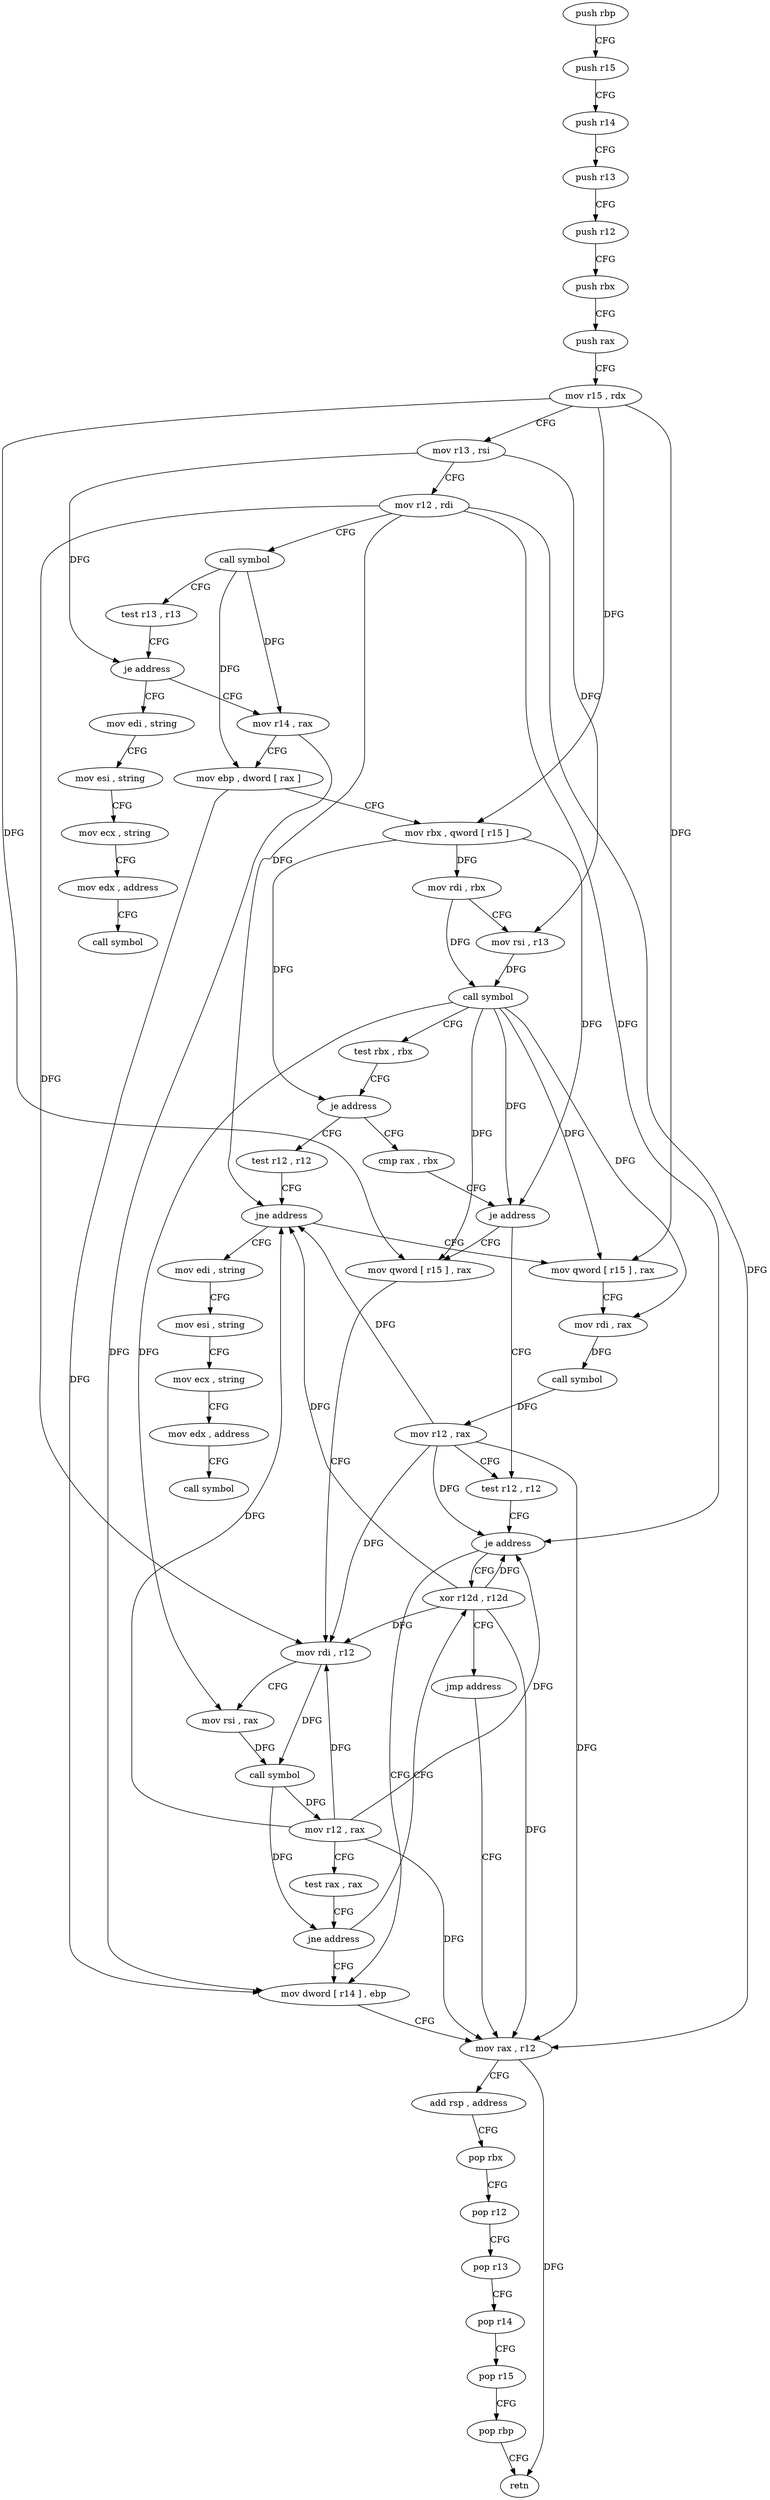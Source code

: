 digraph "func" {
"4253824" [label = "push rbp" ]
"4253825" [label = "push r15" ]
"4253827" [label = "push r14" ]
"4253829" [label = "push r13" ]
"4253831" [label = "push r12" ]
"4253833" [label = "push rbx" ]
"4253834" [label = "push rax" ]
"4253835" [label = "mov r15 , rdx" ]
"4253838" [label = "mov r13 , rsi" ]
"4253841" [label = "mov r12 , rdi" ]
"4253844" [label = "call symbol" ]
"4253849" [label = "test r13 , r13" ]
"4253852" [label = "je address" ]
"4253955" [label = "mov edi , string" ]
"4253854" [label = "mov r14 , rax" ]
"4253960" [label = "mov esi , string" ]
"4253965" [label = "mov ecx , string" ]
"4253970" [label = "mov edx , address" ]
"4253975" [label = "call symbol" ]
"4253857" [label = "mov ebp , dword [ rax ]" ]
"4253859" [label = "mov rbx , qword [ r15 ]" ]
"4253862" [label = "mov rdi , rbx" ]
"4253865" [label = "mov rsi , r13" ]
"4253868" [label = "call symbol" ]
"4253873" [label = "test rbx , rbx" ]
"4253876" [label = "je address" ]
"4253910" [label = "test r12 , r12" ]
"4253878" [label = "cmp rax , rbx" ]
"4253913" [label = "jne address" ]
"4253980" [label = "mov edi , string" ]
"4253915" [label = "mov qword [ r15 ] , rax" ]
"4253881" [label = "je address" ]
"4253929" [label = "test r12 , r12" ]
"4253883" [label = "mov qword [ r15 ] , rax" ]
"4253985" [label = "mov esi , string" ]
"4253990" [label = "mov ecx , string" ]
"4253995" [label = "mov edx , address" ]
"4254000" [label = "call symbol" ]
"4253918" [label = "mov rdi , rax" ]
"4253921" [label = "call symbol" ]
"4253926" [label = "mov r12 , rax" ]
"4253932" [label = "je address" ]
"4253905" [label = "xor r12d , r12d" ]
"4253934" [label = "mov dword [ r14 ] , ebp" ]
"4253886" [label = "mov rdi , r12" ]
"4253889" [label = "mov rsi , rax" ]
"4253892" [label = "call symbol" ]
"4253897" [label = "mov r12 , rax" ]
"4253900" [label = "test rax , rax" ]
"4253903" [label = "jne address" ]
"4253908" [label = "jmp address" ]
"4253937" [label = "mov rax , r12" ]
"4253940" [label = "add rsp , address" ]
"4253944" [label = "pop rbx" ]
"4253945" [label = "pop r12" ]
"4253947" [label = "pop r13" ]
"4253949" [label = "pop r14" ]
"4253951" [label = "pop r15" ]
"4253953" [label = "pop rbp" ]
"4253954" [label = "retn" ]
"4253824" -> "4253825" [ label = "CFG" ]
"4253825" -> "4253827" [ label = "CFG" ]
"4253827" -> "4253829" [ label = "CFG" ]
"4253829" -> "4253831" [ label = "CFG" ]
"4253831" -> "4253833" [ label = "CFG" ]
"4253833" -> "4253834" [ label = "CFG" ]
"4253834" -> "4253835" [ label = "CFG" ]
"4253835" -> "4253838" [ label = "CFG" ]
"4253835" -> "4253859" [ label = "DFG" ]
"4253835" -> "4253915" [ label = "DFG" ]
"4253835" -> "4253883" [ label = "DFG" ]
"4253838" -> "4253841" [ label = "CFG" ]
"4253838" -> "4253852" [ label = "DFG" ]
"4253838" -> "4253865" [ label = "DFG" ]
"4253841" -> "4253844" [ label = "CFG" ]
"4253841" -> "4253913" [ label = "DFG" ]
"4253841" -> "4253932" [ label = "DFG" ]
"4253841" -> "4253886" [ label = "DFG" ]
"4253841" -> "4253937" [ label = "DFG" ]
"4253844" -> "4253849" [ label = "CFG" ]
"4253844" -> "4253854" [ label = "DFG" ]
"4253844" -> "4253857" [ label = "DFG" ]
"4253849" -> "4253852" [ label = "CFG" ]
"4253852" -> "4253955" [ label = "CFG" ]
"4253852" -> "4253854" [ label = "CFG" ]
"4253955" -> "4253960" [ label = "CFG" ]
"4253854" -> "4253857" [ label = "CFG" ]
"4253854" -> "4253934" [ label = "DFG" ]
"4253960" -> "4253965" [ label = "CFG" ]
"4253965" -> "4253970" [ label = "CFG" ]
"4253970" -> "4253975" [ label = "CFG" ]
"4253857" -> "4253859" [ label = "CFG" ]
"4253857" -> "4253934" [ label = "DFG" ]
"4253859" -> "4253862" [ label = "DFG" ]
"4253859" -> "4253876" [ label = "DFG" ]
"4253859" -> "4253881" [ label = "DFG" ]
"4253862" -> "4253865" [ label = "CFG" ]
"4253862" -> "4253868" [ label = "DFG" ]
"4253865" -> "4253868" [ label = "DFG" ]
"4253868" -> "4253873" [ label = "CFG" ]
"4253868" -> "4253881" [ label = "DFG" ]
"4253868" -> "4253915" [ label = "DFG" ]
"4253868" -> "4253918" [ label = "DFG" ]
"4253868" -> "4253883" [ label = "DFG" ]
"4253868" -> "4253889" [ label = "DFG" ]
"4253873" -> "4253876" [ label = "CFG" ]
"4253876" -> "4253910" [ label = "CFG" ]
"4253876" -> "4253878" [ label = "CFG" ]
"4253910" -> "4253913" [ label = "CFG" ]
"4253878" -> "4253881" [ label = "CFG" ]
"4253913" -> "4253980" [ label = "CFG" ]
"4253913" -> "4253915" [ label = "CFG" ]
"4253980" -> "4253985" [ label = "CFG" ]
"4253915" -> "4253918" [ label = "CFG" ]
"4253881" -> "4253929" [ label = "CFG" ]
"4253881" -> "4253883" [ label = "CFG" ]
"4253929" -> "4253932" [ label = "CFG" ]
"4253883" -> "4253886" [ label = "CFG" ]
"4253985" -> "4253990" [ label = "CFG" ]
"4253990" -> "4253995" [ label = "CFG" ]
"4253995" -> "4254000" [ label = "CFG" ]
"4253918" -> "4253921" [ label = "DFG" ]
"4253921" -> "4253926" [ label = "DFG" ]
"4253926" -> "4253929" [ label = "CFG" ]
"4253926" -> "4253913" [ label = "DFG" ]
"4253926" -> "4253932" [ label = "DFG" ]
"4253926" -> "4253886" [ label = "DFG" ]
"4253926" -> "4253937" [ label = "DFG" ]
"4253932" -> "4253905" [ label = "CFG" ]
"4253932" -> "4253934" [ label = "CFG" ]
"4253905" -> "4253908" [ label = "CFG" ]
"4253905" -> "4253913" [ label = "DFG" ]
"4253905" -> "4253932" [ label = "DFG" ]
"4253905" -> "4253886" [ label = "DFG" ]
"4253905" -> "4253937" [ label = "DFG" ]
"4253934" -> "4253937" [ label = "CFG" ]
"4253886" -> "4253889" [ label = "CFG" ]
"4253886" -> "4253892" [ label = "DFG" ]
"4253889" -> "4253892" [ label = "DFG" ]
"4253892" -> "4253897" [ label = "DFG" ]
"4253892" -> "4253903" [ label = "DFG" ]
"4253897" -> "4253900" [ label = "CFG" ]
"4253897" -> "4253913" [ label = "DFG" ]
"4253897" -> "4253932" [ label = "DFG" ]
"4253897" -> "4253886" [ label = "DFG" ]
"4253897" -> "4253937" [ label = "DFG" ]
"4253900" -> "4253903" [ label = "CFG" ]
"4253903" -> "4253934" [ label = "CFG" ]
"4253903" -> "4253905" [ label = "CFG" ]
"4253908" -> "4253937" [ label = "CFG" ]
"4253937" -> "4253940" [ label = "CFG" ]
"4253937" -> "4253954" [ label = "DFG" ]
"4253940" -> "4253944" [ label = "CFG" ]
"4253944" -> "4253945" [ label = "CFG" ]
"4253945" -> "4253947" [ label = "CFG" ]
"4253947" -> "4253949" [ label = "CFG" ]
"4253949" -> "4253951" [ label = "CFG" ]
"4253951" -> "4253953" [ label = "CFG" ]
"4253953" -> "4253954" [ label = "CFG" ]
}
